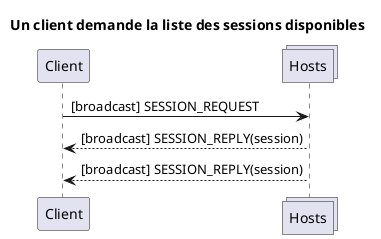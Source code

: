 @startuml

title Un client demande la liste des sessions disponibles

participant Client
collections Hosts

Client->Hosts: [broadcast] SESSION_REQUEST
Client<--Hosts: [broadcast] SESSION_REPLY(session)
Client<--Hosts: [broadcast] SESSION_REPLY(session)

@enduml
